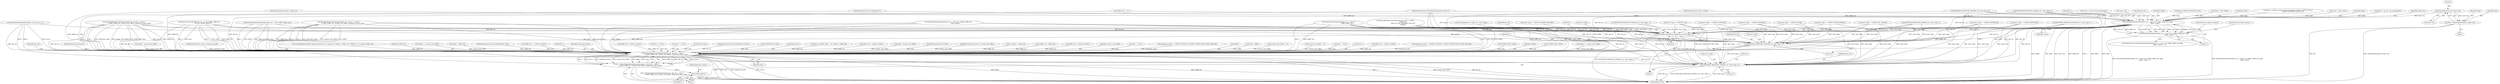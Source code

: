 digraph "0_suricata_47afc577ff763150f9b47f10331f5ef9eb847a57@pointer" {
"1001063" [label="(Call,(DetectBytetestData *)smd->ctx)"];
"1001061" [label="(Call,*btd = (DetectBytetestData *)smd->ctx)"];
"1001143" [label="(Call,DetectBytetestDoMatch(det_ctx, s, smd->ctx, buffer, buffer_len, flags,\n                                  offset, value))"];
"1001142" [label="(Call,DetectBytetestDoMatch(det_ctx, s, smd->ctx, buffer, buffer_len, flags,\n                                  offset, value) != 1)"];
"1001494" [label="(Call,KEYWORD_PROFILING_END(det_ctx, smd->type, 0))"];
"1001509" [label="(Call,KEYWORD_PROFILING_END(det_ctx, smd->type, 1))"];
"1001518" [label="(Call,DetectEngineContentInspection(de_ctx, det_ctx, s, smd+1,\n                f, buffer, buffer_len, stream_start_offset, inspection_mode, data))"];
"1001516" [label="(Call,r = DetectEngineContentInspection(de_ctx, det_ctx, s, smd+1,\n                f, buffer, buffer_len, stream_start_offset, inspection_mode, data))"];
"1001531" [label="(Call,SCReturnInt(r))"];
"1001534" [label="(Call,KEYWORD_PROFILING_END(det_ctx, smd->type, 1))"];
"1000133" [label="(MethodParameterIn,const Signature *s)"];
"1000910" [label="(Call,SCLogDebug(\"absolute isdataat mismatch, id->isdataat %\"PRIu32\", buffer_len %\"PRIu32\"\", id->dataat, buffer_len))"];
"1001527" [label="(Identifier,buffer_len)"];
"1000388" [label="(Call,depth <= stream_start_offset)"];
"1000137" [label="(MethodParameterIn,uint32_t buffer_len)"];
"1001530" [label="(Identifier,data)"];
"1001103" [label="(Call,value = det_ctx->bj_values[value])"];
"1001517" [label="(Identifier,r)"];
"1000926" [label="(Call,smd->type == DETECT_PCRE)"];
"1000600" [label="(Call,depth > buffer_len)"];
"1000134" [label="(MethodParameterIn,const SigMatchData *smd)"];
"1001354" [label="(Call,buffer_len == urilend->urilen1)"];
"1001532" [label="(Identifier,r)"];
"1001521" [label="(Identifier,s)"];
"1001070" [label="(Identifier,flags)"];
"1001153" [label="(Identifier,value)"];
"1001499" [label="(Literal,0)"];
"1001146" [label="(Call,smd->ctx)"];
"1001144" [label="(Identifier,det_ctx)"];
"1001518" [label="(Call,DetectEngineContentInspection(de_ctx, det_ctx, s, smd+1,\n                f, buffer, buffer_len, stream_start_offset, inspection_mode, data))"];
"1001510" [label="(Identifier,det_ctx)"];
"1001529" [label="(Identifier,inspection_mode)"];
"1001003" [label="(Call,KEYWORD_PROFILING_END(det_ctx, smd->type, 1))"];
"1001149" [label="(Identifier,buffer)"];
"1000548" [label="(Call,depth <= stream_start_offset)"];
"1000135" [label="(MethodParameterIn,Flow *f)"];
"1000405" [label="(Call,depth - stream_start_offset)"];
"1000978" [label="(Call,DetectPcrePayloadMatch(det_ctx, s, smd, p, f,\n                                       buffer, buffer_len))"];
"1001112" [label="(Call,flags & DETECT_BYTETEST_DCE)"];
"1000139" [label="(MethodParameterIn,uint8_t inspection_mode)"];
"1001365" [label="(Call,buffer_len < urilend->urilen1)"];
"1000175" [label="(Call,buffer_len == 0)"];
"1001075" [label="(Call,offset = btd->offset)"];
"1001514" [label="(Literal,1)"];
"1000132" [label="(MethodParameterIn,DetectEngineThreadCtx *det_ctx)"];
"1001203" [label="(Call,data != NULL)"];
"1000188" [label="(Call,smd->type == DETECT_CONTENT)"];
"1000172" [label="(Call,smd == NULL)"];
"1001247" [label="(Call,smd->type == DETECT_BYTE_EXTRACT)"];
"1000973" [label="(Call,(Packet *)data)"];
"1000179" [label="(Call,KEYWORD_PROFILING_END(det_ctx, smd->type, 0))"];
"1000131" [label="(MethodParameterIn,DetectEngineCtx *de_ctx)"];
"1001210" [label="(Call,(DCERPCState *)data)"];
"1001509" [label="(Call,KEYWORD_PROFILING_END(det_ctx, smd->type, 1))"];
"1001533" [label="(JumpTarget,final_match:)"];
"1001152" [label="(Identifier,offset)"];
"1001494" [label="(Call,KEYWORD_PROFILING_END(det_ctx, smd->type, 0))"];
"1001511" [label="(Call,smd->type)"];
"1001519" [label="(Identifier,de_ctx)"];
"1000859" [label="(Call,det_ctx->buffer_offset + id->dataat > buffer_len)"];
"1001376" [label="(Call,buffer_len > urilend->urilen1)"];
"1001531" [label="(Call,SCReturnInt(r))"];
"1000565" [label="(Call,depth - stream_start_offset)"];
"1000140" [label="(MethodParameterIn,void *data)"];
"1000162" [label="(Call,KEYWORD_PROFILING_END(det_ctx, smd->type, 0))"];
"1001486" [label="(Call,SCLogDebug(\"sm->type %u\", smd->type))"];
"1001062" [label="(Identifier,btd)"];
"1000138" [label="(MethodParameterIn,uint32_t stream_start_offset)"];
"1001125" [label="(Call,flags |= ((dcerpc_state->dcerpc.dcerpchdr.packed_drep[0] & 0x10) ?\n                      DETECT_BYTETEST_LITTLE: 0))"];
"1001536" [label="(Call,smd->type)"];
"1001495" [label="(Identifier,det_ctx)"];
"1001160" [label="(Call,smd->type == DETECT_BYTEJUMP)"];
"1001054" [label="(Call,smd->type == DETECT_BYTETEST)"];
"1000892" [label="(Call,id->dataat < buffer_len)"];
"1001534" [label="(Call,KEYWORD_PROFILING_END(det_ctx, smd->type, 1))"];
"1001306" [label="(Call,DetectByteExtractDoMatch(det_ctx, smd, s, buffer,\n                                     buffer_len,\n                                     &det_ctx->bj_values[bed->local_id],\n                                     endian))"];
"1001508" [label="(Block,)"];
"1000643" [label="(Call,sbuffer_len > buffer_len)"];
"1001388" [label="(Call,buffer_len > urilend->urilen1)"];
"1001516" [label="(Call,r = DetectEngineContentInspection(de_ctx, det_ctx, s, smd+1,\n                f, buffer, buffer_len, stream_start_offset, inspection_mode, data))"];
"1000835" [label="(Call,smd->type == DETECT_ISDATAAT)"];
"1001063" [label="(Call,(DetectBytetestData *)smd->ctx)"];
"1001081" [label="(Call,value = btd->value)"];
"1001528" [label="(Identifier,stream_start_offset)"];
"1001417" [label="(Call,smd->type == DETECT_LUA)"];
"1001231" [label="(Call,DetectBytejumpDoMatch(det_ctx, s, smd->ctx, buffer, buffer_len,\n                                  flags, offset))"];
"1001151" [label="(Identifier,flags)"];
"1001278" [label="(Call,data != NULL)"];
"1001541" [label="(Literal,1)"];
"1000141" [label="(Block,)"];
"1000968" [label="(Call,inspection_mode == DETECT_ENGINE_CONTENT_INSPECTION_MODE_PAYLOAD)"];
"1001447" [label="(Call,smd->type == DETECT_BASE64_DECODE)"];
"1001141" [label="(ControlStructure,if (DetectBytetestDoMatch(det_ctx, s, smd->ctx, buffer, buffer_len, flags,\n                                  offset, value) != 1))"];
"1001477" [label="(Call,DetectBase64DataDoMatch(de_ctx, det_ctx, s, f))"];
"1001327" [label="(Call,smd->type == DETECT_AL_URILEN)"];
"1001525" [label="(Identifier,f)"];
"1000728" [label="(Call,found - buffer)"];
"1000380" [label="(Call,stream_start_offset != 0)"];
"1001061" [label="(Call,*btd = (DetectBytetestData *)smd->ctx)"];
"1001091" [label="(Call,offset = det_ctx->bj_values[offset])"];
"1001154" [label="(Literal,1)"];
"1001501" [label="(Literal,0)"];
"1001454" [label="(Call,DetectBase64DecodeDoMatch(det_ctx, s, smd, buffer, buffer_len))"];
"1000538" [label="(Call,stream_start_offset != 0)"];
"1001115" [label="(Call,data != NULL)"];
"1001542" [label="(MethodReturn,int)"];
"1000798" [label="(Call,DetectEngineContentInspection(de_ctx, det_ctx, s, smd+1,\n                        f, buffer, buffer_len, stream_start_offset, inspection_mode, data))"];
"1001150" [label="(Identifier,buffer_len)"];
"1001522" [label="(Call,smd+1)"];
"1001393" [label="(Call,buffer_len < urilend->urilen2)"];
"1000753" [label="(Call,inspection_mode == DETECT_ENGINE_CONTENT_INSPECTION_MODE_PAYLOAD)"];
"1001156" [label="(ControlStructure,goto no_match;)"];
"1001535" [label="(Identifier,det_ctx)"];
"1001145" [label="(Identifier,s)"];
"1001122" [label="(Call,(DCERPCState *)data)"];
"1001526" [label="(Identifier,buffer)"];
"1001143" [label="(Call,DetectBytetestDoMatch(det_ctx, s, smd->ctx, buffer, buffer_len, flags,\n                                  offset, value))"];
"1001285" [label="(Call,(DCERPCState *)data)"];
"1001065" [label="(Call,smd->ctx)"];
"1001059" [label="(Block,)"];
"1001427" [label="(Call,DetectLuaMatchBuffer(det_ctx, s, smd, buffer, buffer_len,\n                    det_ctx->buffer_offset, f))"];
"1001539" [label="(Literal,1)"];
"1001157" [label="(ControlStructure,goto match;)"];
"1000789" [label="(Call,KEYWORD_PROFILING_END(det_ctx, smd->type, 1))"];
"1001496" [label="(Call,smd->type)"];
"1001142" [label="(Call,DetectBytetestDoMatch(det_ctx, s, smd->ctx, buffer, buffer_len, flags,\n                                  offset, value) != 1)"];
"1001016" [label="(Call,DetectEngineContentInspection(de_ctx, det_ctx, s, smd+1,\n                    f, buffer, buffer_len, stream_start_offset, inspection_mode, data))"];
"1001470" [label="(Call,KEYWORD_PROFILING_END(det_ctx, smd->type, 1))"];
"1001520" [label="(Identifier,det_ctx)"];
"1000136" [label="(MethodParameterIn,uint8_t *buffer)"];
"1001063" -> "1001061"  [label="AST: "];
"1001063" -> "1001065"  [label="CFG: "];
"1001064" -> "1001063"  [label="AST: "];
"1001065" -> "1001063"  [label="AST: "];
"1001061" -> "1001063"  [label="CFG: "];
"1001063" -> "1001061"  [label="DDG: smd->ctx"];
"1001063" -> "1001143"  [label="DDG: smd->ctx"];
"1001061" -> "1001059"  [label="AST: "];
"1001062" -> "1001061"  [label="AST: "];
"1001070" -> "1001061"  [label="CFG: "];
"1001061" -> "1001542"  [label="DDG: btd"];
"1001061" -> "1001542"  [label="DDG: (DetectBytetestData *)smd->ctx"];
"1001143" -> "1001142"  [label="AST: "];
"1001143" -> "1001153"  [label="CFG: "];
"1001144" -> "1001143"  [label="AST: "];
"1001145" -> "1001143"  [label="AST: "];
"1001146" -> "1001143"  [label="AST: "];
"1001149" -> "1001143"  [label="AST: "];
"1001150" -> "1001143"  [label="AST: "];
"1001151" -> "1001143"  [label="AST: "];
"1001152" -> "1001143"  [label="AST: "];
"1001153" -> "1001143"  [label="AST: "];
"1001154" -> "1001143"  [label="CFG: "];
"1001143" -> "1001542"  [label="DDG: flags"];
"1001143" -> "1001542"  [label="DDG: smd->ctx"];
"1001143" -> "1001542"  [label="DDG: buffer_len"];
"1001143" -> "1001542"  [label="DDG: s"];
"1001143" -> "1001542"  [label="DDG: offset"];
"1001143" -> "1001542"  [label="DDG: value"];
"1001143" -> "1001542"  [label="DDG: buffer"];
"1001143" -> "1001142"  [label="DDG: offset"];
"1001143" -> "1001142"  [label="DDG: s"];
"1001143" -> "1001142"  [label="DDG: value"];
"1001143" -> "1001142"  [label="DDG: flags"];
"1001143" -> "1001142"  [label="DDG: smd->ctx"];
"1001143" -> "1001142"  [label="DDG: det_ctx"];
"1001143" -> "1001142"  [label="DDG: buffer_len"];
"1001143" -> "1001142"  [label="DDG: buffer"];
"1000179" -> "1001143"  [label="DDG: det_ctx"];
"1000162" -> "1001143"  [label="DDG: det_ctx"];
"1000132" -> "1001143"  [label="DDG: det_ctx"];
"1000133" -> "1001143"  [label="DDG: s"];
"1000136" -> "1001143"  [label="DDG: buffer"];
"1000175" -> "1001143"  [label="DDG: buffer_len"];
"1000137" -> "1001143"  [label="DDG: buffer_len"];
"1001112" -> "1001143"  [label="DDG: flags"];
"1001125" -> "1001143"  [label="DDG: flags"];
"1001091" -> "1001143"  [label="DDG: offset"];
"1001075" -> "1001143"  [label="DDG: offset"];
"1001103" -> "1001143"  [label="DDG: value"];
"1001081" -> "1001143"  [label="DDG: value"];
"1001143" -> "1001494"  [label="DDG: det_ctx"];
"1001143" -> "1001509"  [label="DDG: det_ctx"];
"1001143" -> "1001518"  [label="DDG: buffer_len"];
"1001143" -> "1001518"  [label="DDG: s"];
"1001143" -> "1001518"  [label="DDG: buffer"];
"1001143" -> "1001534"  [label="DDG: det_ctx"];
"1001142" -> "1001141"  [label="AST: "];
"1001142" -> "1001154"  [label="CFG: "];
"1001154" -> "1001142"  [label="AST: "];
"1001156" -> "1001142"  [label="CFG: "];
"1001157" -> "1001142"  [label="CFG: "];
"1001142" -> "1001542"  [label="DDG: DetectBytetestDoMatch(det_ctx, s, smd->ctx, buffer, buffer_len, flags,\n                                  offset, value) != 1"];
"1001142" -> "1001542"  [label="DDG: DetectBytetestDoMatch(det_ctx, s, smd->ctx, buffer, buffer_len, flags,\n                                  offset, value)"];
"1001494" -> "1000141"  [label="AST: "];
"1001494" -> "1001499"  [label="CFG: "];
"1001495" -> "1001494"  [label="AST: "];
"1001496" -> "1001494"  [label="AST: "];
"1001499" -> "1001494"  [label="AST: "];
"1001501" -> "1001494"  [label="CFG: "];
"1001494" -> "1001542"  [label="DDG: KEYWORD_PROFILING_END(det_ctx, smd->type, 0)"];
"1001231" -> "1001494"  [label="DDG: det_ctx"];
"1000978" -> "1001494"  [label="DDG: det_ctx"];
"1001016" -> "1001494"  [label="DDG: det_ctx"];
"1000798" -> "1001494"  [label="DDG: det_ctx"];
"1000179" -> "1001494"  [label="DDG: det_ctx"];
"1001306" -> "1001494"  [label="DDG: det_ctx"];
"1001454" -> "1001494"  [label="DDG: det_ctx"];
"1001477" -> "1001494"  [label="DDG: det_ctx"];
"1001427" -> "1001494"  [label="DDG: det_ctx"];
"1000162" -> "1001494"  [label="DDG: det_ctx"];
"1000132" -> "1001494"  [label="DDG: det_ctx"];
"1000789" -> "1001494"  [label="DDG: smd->type"];
"1001054" -> "1001494"  [label="DDG: smd->type"];
"1001486" -> "1001494"  [label="DDG: smd->type"];
"1001447" -> "1001494"  [label="DDG: smd->type"];
"1001417" -> "1001494"  [label="DDG: smd->type"];
"1000926" -> "1001494"  [label="DDG: smd->type"];
"1001327" -> "1001494"  [label="DDG: smd->type"];
"1001160" -> "1001494"  [label="DDG: smd->type"];
"1000835" -> "1001494"  [label="DDG: smd->type"];
"1001470" -> "1001494"  [label="DDG: smd->type"];
"1000188" -> "1001494"  [label="DDG: smd->type"];
"1001003" -> "1001494"  [label="DDG: smd->type"];
"1001247" -> "1001494"  [label="DDG: smd->type"];
"1001494" -> "1001509"  [label="DDG: det_ctx"];
"1001494" -> "1001509"  [label="DDG: smd->type"];
"1001494" -> "1001534"  [label="DDG: det_ctx"];
"1001494" -> "1001534"  [label="DDG: smd->type"];
"1001509" -> "1001508"  [label="AST: "];
"1001509" -> "1001514"  [label="CFG: "];
"1001510" -> "1001509"  [label="AST: "];
"1001511" -> "1001509"  [label="AST: "];
"1001514" -> "1001509"  [label="AST: "];
"1001517" -> "1001509"  [label="CFG: "];
"1001231" -> "1001509"  [label="DDG: det_ctx"];
"1000798" -> "1001509"  [label="DDG: det_ctx"];
"1000179" -> "1001509"  [label="DDG: det_ctx"];
"1001306" -> "1001509"  [label="DDG: det_ctx"];
"1001427" -> "1001509"  [label="DDG: det_ctx"];
"1000162" -> "1001509"  [label="DDG: det_ctx"];
"1000978" -> "1001509"  [label="DDG: det_ctx"];
"1000132" -> "1001509"  [label="DDG: det_ctx"];
"1000789" -> "1001509"  [label="DDG: smd->type"];
"1001054" -> "1001509"  [label="DDG: smd->type"];
"1001417" -> "1001509"  [label="DDG: smd->type"];
"1000188" -> "1001509"  [label="DDG: smd->type"];
"1000926" -> "1001509"  [label="DDG: smd->type"];
"1001327" -> "1001509"  [label="DDG: smd->type"];
"1001160" -> "1001509"  [label="DDG: smd->type"];
"1000835" -> "1001509"  [label="DDG: smd->type"];
"1001003" -> "1001509"  [label="DDG: smd->type"];
"1001247" -> "1001509"  [label="DDG: smd->type"];
"1001509" -> "1001518"  [label="DDG: det_ctx"];
"1001509" -> "1001534"  [label="DDG: smd->type"];
"1001518" -> "1001516"  [label="AST: "];
"1001518" -> "1001530"  [label="CFG: "];
"1001519" -> "1001518"  [label="AST: "];
"1001520" -> "1001518"  [label="AST: "];
"1001521" -> "1001518"  [label="AST: "];
"1001522" -> "1001518"  [label="AST: "];
"1001525" -> "1001518"  [label="AST: "];
"1001526" -> "1001518"  [label="AST: "];
"1001527" -> "1001518"  [label="AST: "];
"1001528" -> "1001518"  [label="AST: "];
"1001529" -> "1001518"  [label="AST: "];
"1001530" -> "1001518"  [label="AST: "];
"1001516" -> "1001518"  [label="CFG: "];
"1001518" -> "1001542"  [label="DDG: s"];
"1001518" -> "1001542"  [label="DDG: stream_start_offset"];
"1001518" -> "1001542"  [label="DDG: de_ctx"];
"1001518" -> "1001542"  [label="DDG: f"];
"1001518" -> "1001542"  [label="DDG: data"];
"1001518" -> "1001542"  [label="DDG: inspection_mode"];
"1001518" -> "1001542"  [label="DDG: smd+1"];
"1001518" -> "1001542"  [label="DDG: buffer"];
"1001518" -> "1001542"  [label="DDG: buffer_len"];
"1001518" -> "1001516"  [label="DDG: buffer_len"];
"1001518" -> "1001516"  [label="DDG: det_ctx"];
"1001518" -> "1001516"  [label="DDG: f"];
"1001518" -> "1001516"  [label="DDG: smd+1"];
"1001518" -> "1001516"  [label="DDG: s"];
"1001518" -> "1001516"  [label="DDG: de_ctx"];
"1001518" -> "1001516"  [label="DDG: inspection_mode"];
"1001518" -> "1001516"  [label="DDG: stream_start_offset"];
"1001518" -> "1001516"  [label="DDG: buffer"];
"1001518" -> "1001516"  [label="DDG: data"];
"1000798" -> "1001518"  [label="DDG: de_ctx"];
"1000798" -> "1001518"  [label="DDG: buffer_len"];
"1000798" -> "1001518"  [label="DDG: f"];
"1000798" -> "1001518"  [label="DDG: s"];
"1000798" -> "1001518"  [label="DDG: inspection_mode"];
"1000798" -> "1001518"  [label="DDG: stream_start_offset"];
"1000798" -> "1001518"  [label="DDG: buffer"];
"1000798" -> "1001518"  [label="DDG: data"];
"1001477" -> "1001518"  [label="DDG: de_ctx"];
"1001477" -> "1001518"  [label="DDG: f"];
"1001477" -> "1001518"  [label="DDG: s"];
"1001016" -> "1001518"  [label="DDG: de_ctx"];
"1001016" -> "1001518"  [label="DDG: buffer_len"];
"1001016" -> "1001518"  [label="DDG: f"];
"1001016" -> "1001518"  [label="DDG: s"];
"1001016" -> "1001518"  [label="DDG: inspection_mode"];
"1001016" -> "1001518"  [label="DDG: stream_start_offset"];
"1001016" -> "1001518"  [label="DDG: buffer"];
"1001016" -> "1001518"  [label="DDG: data"];
"1000131" -> "1001518"  [label="DDG: de_ctx"];
"1001376" -> "1001518"  [label="DDG: buffer_len"];
"1000859" -> "1001518"  [label="DDG: buffer_len"];
"1001454" -> "1001518"  [label="DDG: buffer_len"];
"1001454" -> "1001518"  [label="DDG: smd"];
"1001454" -> "1001518"  [label="DDG: s"];
"1001454" -> "1001518"  [label="DDG: buffer"];
"1000600" -> "1001518"  [label="DDG: buffer_len"];
"1001231" -> "1001518"  [label="DDG: buffer_len"];
"1001231" -> "1001518"  [label="DDG: s"];
"1001231" -> "1001518"  [label="DDG: buffer"];
"1001388" -> "1001518"  [label="DDG: buffer_len"];
"1001365" -> "1001518"  [label="DDG: buffer_len"];
"1001427" -> "1001518"  [label="DDG: buffer_len"];
"1001427" -> "1001518"  [label="DDG: f"];
"1001427" -> "1001518"  [label="DDG: smd"];
"1001427" -> "1001518"  [label="DDG: s"];
"1001427" -> "1001518"  [label="DDG: buffer"];
"1001354" -> "1001518"  [label="DDG: buffer_len"];
"1001306" -> "1001518"  [label="DDG: buffer_len"];
"1001306" -> "1001518"  [label="DDG: smd"];
"1001306" -> "1001518"  [label="DDG: s"];
"1001306" -> "1001518"  [label="DDG: buffer"];
"1000175" -> "1001518"  [label="DDG: buffer_len"];
"1000643" -> "1001518"  [label="DDG: buffer_len"];
"1001393" -> "1001518"  [label="DDG: buffer_len"];
"1000978" -> "1001518"  [label="DDG: buffer_len"];
"1000978" -> "1001518"  [label="DDG: f"];
"1000978" -> "1001518"  [label="DDG: smd"];
"1000978" -> "1001518"  [label="DDG: s"];
"1000978" -> "1001518"  [label="DDG: buffer"];
"1000892" -> "1001518"  [label="DDG: buffer_len"];
"1000910" -> "1001518"  [label="DDG: buffer_len"];
"1000137" -> "1001518"  [label="DDG: buffer_len"];
"1000132" -> "1001518"  [label="DDG: det_ctx"];
"1000135" -> "1001518"  [label="DDG: f"];
"1000172" -> "1001518"  [label="DDG: smd"];
"1000134" -> "1001518"  [label="DDG: smd"];
"1000133" -> "1001518"  [label="DDG: s"];
"1000753" -> "1001518"  [label="DDG: inspection_mode"];
"1000968" -> "1001518"  [label="DDG: inspection_mode"];
"1000139" -> "1001518"  [label="DDG: inspection_mode"];
"1000548" -> "1001518"  [label="DDG: stream_start_offset"];
"1000405" -> "1001518"  [label="DDG: stream_start_offset"];
"1000565" -> "1001518"  [label="DDG: stream_start_offset"];
"1000388" -> "1001518"  [label="DDG: stream_start_offset"];
"1000538" -> "1001518"  [label="DDG: stream_start_offset"];
"1000380" -> "1001518"  [label="DDG: stream_start_offset"];
"1000138" -> "1001518"  [label="DDG: stream_start_offset"];
"1000728" -> "1001518"  [label="DDG: buffer"];
"1000136" -> "1001518"  [label="DDG: buffer"];
"1001122" -> "1001518"  [label="DDG: data"];
"1001115" -> "1001518"  [label="DDG: data"];
"1000973" -> "1001518"  [label="DDG: data"];
"1001203" -> "1001518"  [label="DDG: data"];
"1001278" -> "1001518"  [label="DDG: data"];
"1001210" -> "1001518"  [label="DDG: data"];
"1001285" -> "1001518"  [label="DDG: data"];
"1000140" -> "1001518"  [label="DDG: data"];
"1001518" -> "1001534"  [label="DDG: det_ctx"];
"1001516" -> "1001508"  [label="AST: "];
"1001517" -> "1001516"  [label="AST: "];
"1001532" -> "1001516"  [label="CFG: "];
"1001516" -> "1001542"  [label="DDG: DetectEngineContentInspection(de_ctx, det_ctx, s, smd+1,\n                f, buffer, buffer_len, stream_start_offset, inspection_mode, data)"];
"1001516" -> "1001531"  [label="DDG: r"];
"1001531" -> "1001508"  [label="AST: "];
"1001531" -> "1001532"  [label="CFG: "];
"1001532" -> "1001531"  [label="AST: "];
"1001533" -> "1001531"  [label="CFG: "];
"1001531" -> "1001542"  [label="DDG: SCReturnInt(r)"];
"1001531" -> "1001542"  [label="DDG: r"];
"1001534" -> "1000141"  [label="AST: "];
"1001534" -> "1001539"  [label="CFG: "];
"1001535" -> "1001534"  [label="AST: "];
"1001536" -> "1001534"  [label="AST: "];
"1001539" -> "1001534"  [label="AST: "];
"1001541" -> "1001534"  [label="CFG: "];
"1001534" -> "1001542"  [label="DDG: det_ctx"];
"1001534" -> "1001542"  [label="DDG: KEYWORD_PROFILING_END(det_ctx, smd->type, 1)"];
"1001534" -> "1001542"  [label="DDG: smd->type"];
"1001231" -> "1001534"  [label="DDG: det_ctx"];
"1000798" -> "1001534"  [label="DDG: det_ctx"];
"1000179" -> "1001534"  [label="DDG: det_ctx"];
"1001306" -> "1001534"  [label="DDG: det_ctx"];
"1001477" -> "1001534"  [label="DDG: det_ctx"];
"1001427" -> "1001534"  [label="DDG: det_ctx"];
"1000162" -> "1001534"  [label="DDG: det_ctx"];
"1000978" -> "1001534"  [label="DDG: det_ctx"];
"1000132" -> "1001534"  [label="DDG: det_ctx"];
"1000789" -> "1001534"  [label="DDG: smd->type"];
"1001054" -> "1001534"  [label="DDG: smd->type"];
"1001417" -> "1001534"  [label="DDG: smd->type"];
"1001327" -> "1001534"  [label="DDG: smd->type"];
"1001160" -> "1001534"  [label="DDG: smd->type"];
"1000835" -> "1001534"  [label="DDG: smd->type"];
"1001470" -> "1001534"  [label="DDG: smd->type"];
"1000188" -> "1001534"  [label="DDG: smd->type"];
"1000926" -> "1001534"  [label="DDG: smd->type"];
"1001003" -> "1001534"  [label="DDG: smd->type"];
"1001247" -> "1001534"  [label="DDG: smd->type"];
}
